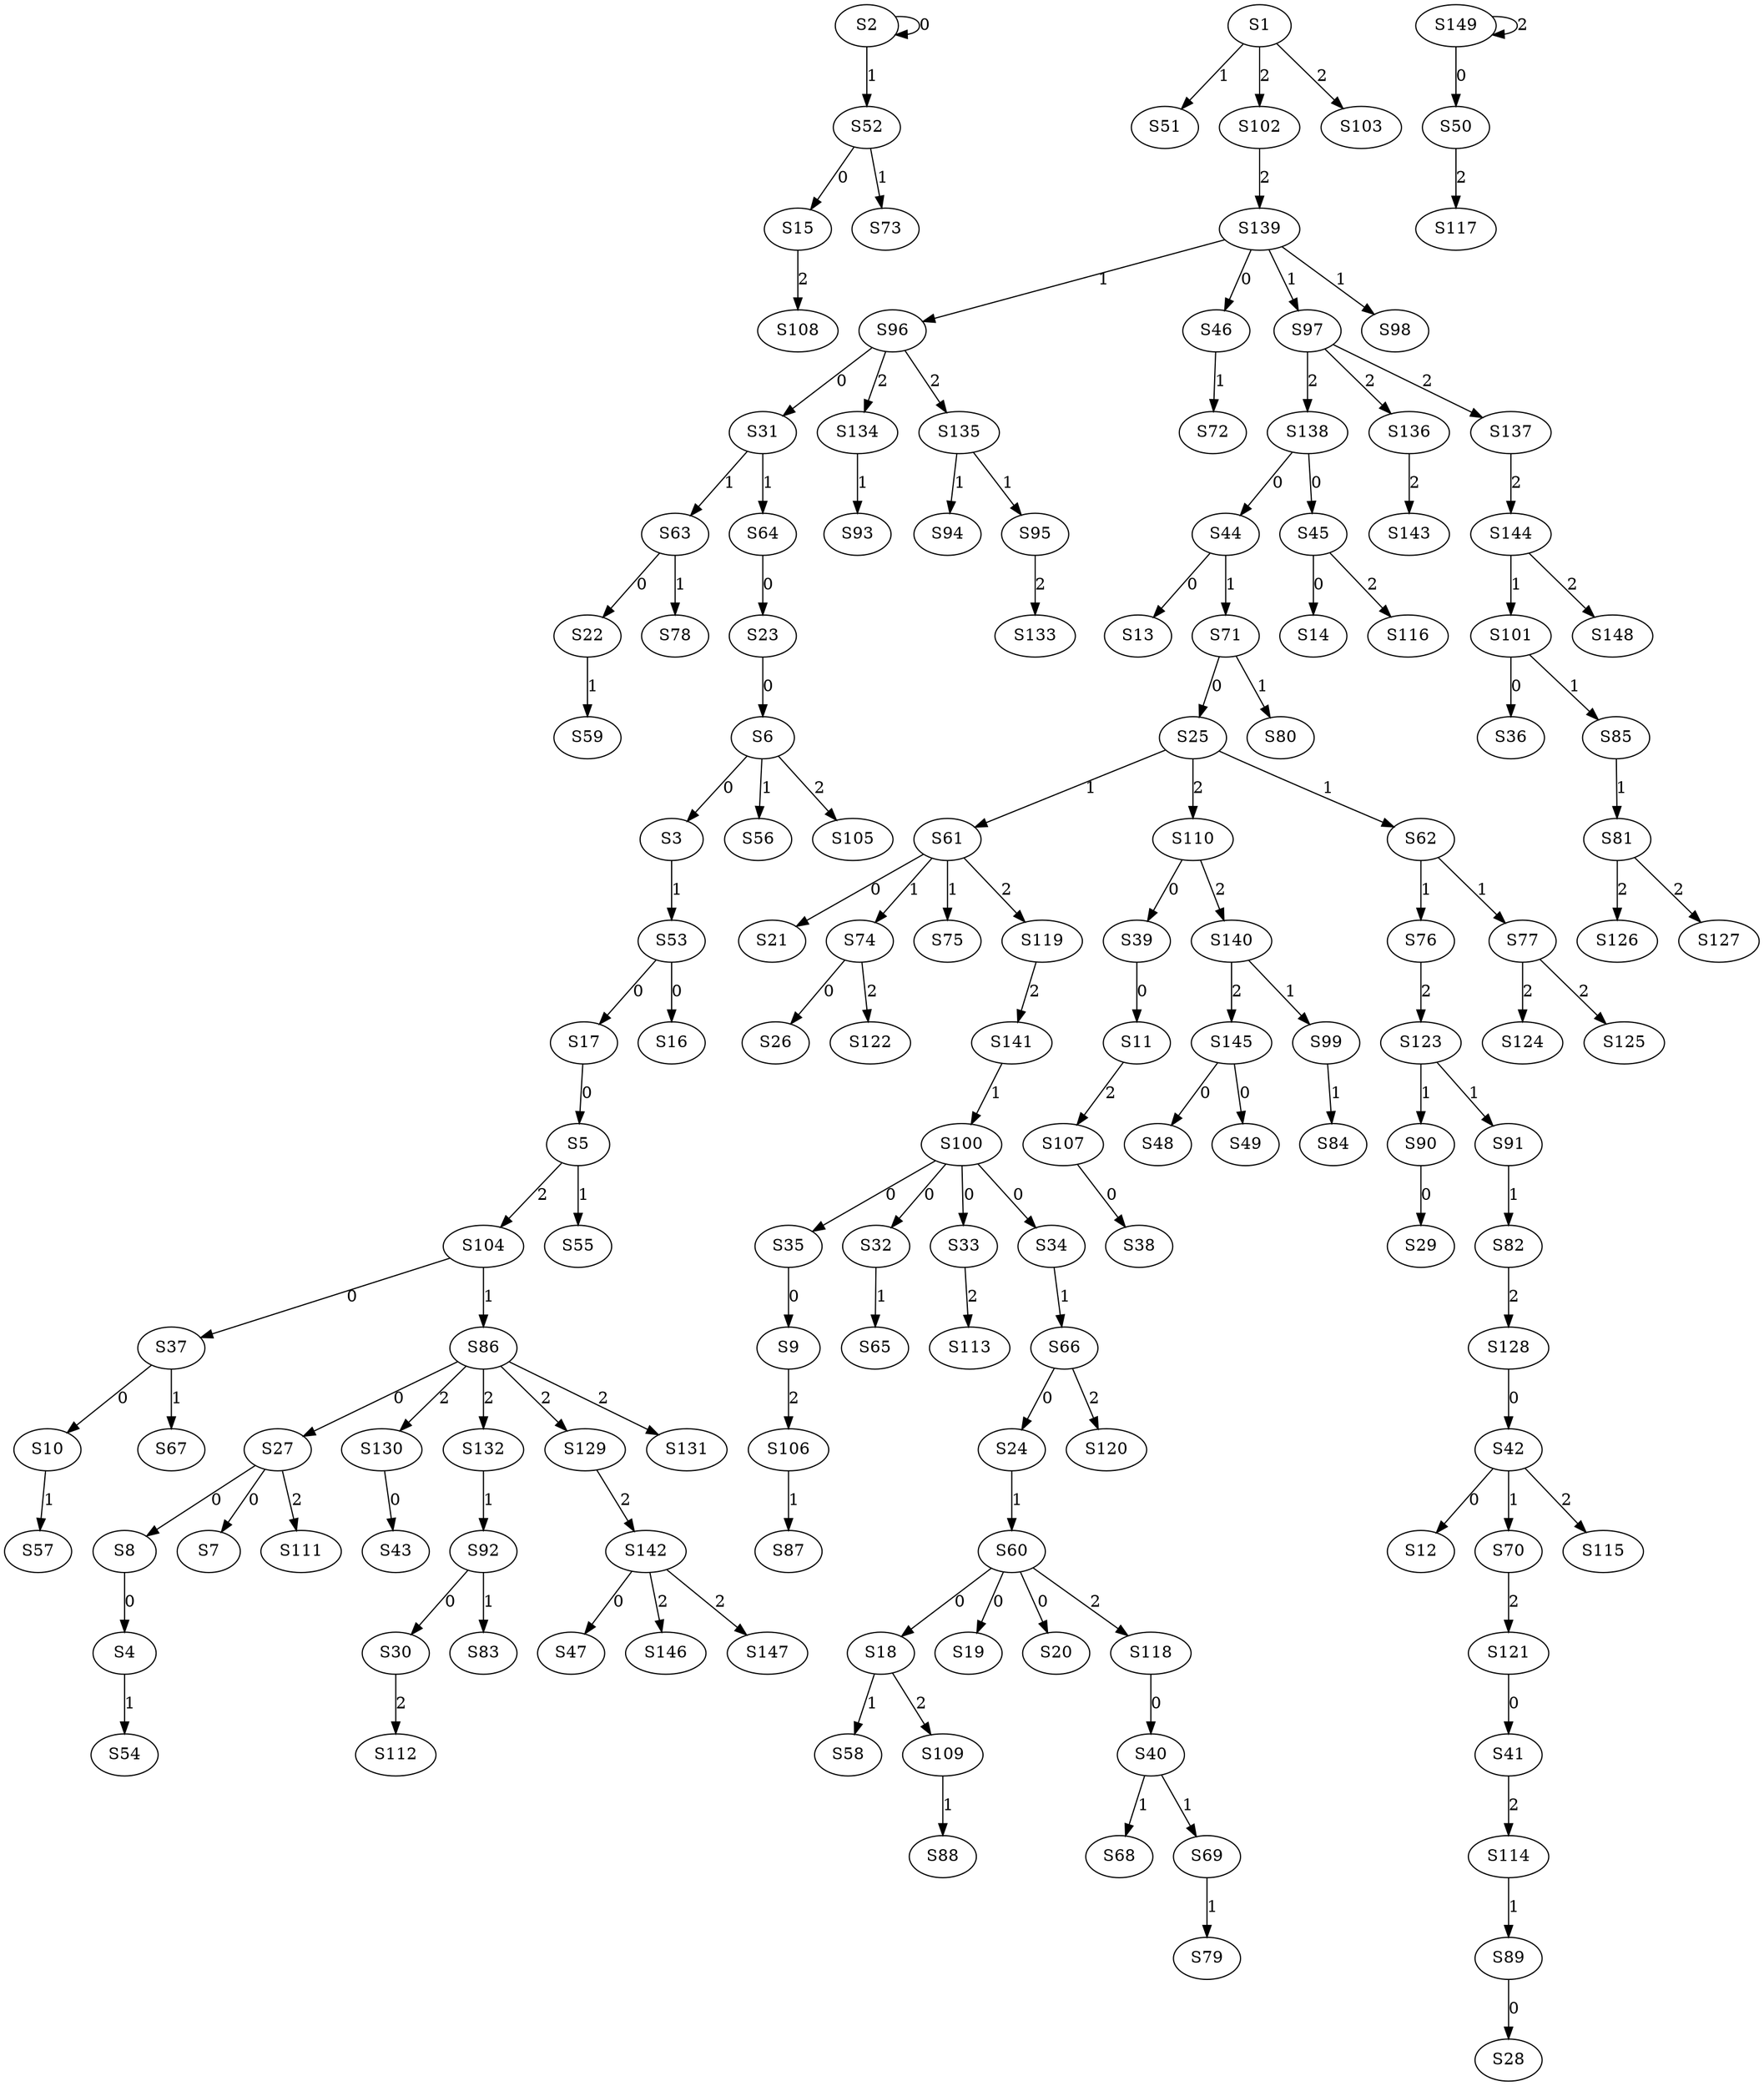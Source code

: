 strict digraph {
	S2 -> S2 [ label = 0 ];
	S6 -> S3 [ label = 0 ];
	S8 -> S4 [ label = 0 ];
	S17 -> S5 [ label = 0 ];
	S23 -> S6 [ label = 0 ];
	S27 -> S7 [ label = 0 ];
	S27 -> S8 [ label = 0 ];
	S35 -> S9 [ label = 0 ];
	S37 -> S10 [ label = 0 ];
	S39 -> S11 [ label = 0 ];
	S42 -> S12 [ label = 0 ];
	S44 -> S13 [ label = 0 ];
	S45 -> S14 [ label = 0 ];
	S52 -> S15 [ label = 0 ];
	S53 -> S16 [ label = 0 ];
	S53 -> S17 [ label = 0 ];
	S60 -> S18 [ label = 0 ];
	S60 -> S19 [ label = 0 ];
	S60 -> S20 [ label = 0 ];
	S61 -> S21 [ label = 0 ];
	S63 -> S22 [ label = 0 ];
	S64 -> S23 [ label = 0 ];
	S66 -> S24 [ label = 0 ];
	S71 -> S25 [ label = 0 ];
	S74 -> S26 [ label = 0 ];
	S86 -> S27 [ label = 0 ];
	S89 -> S28 [ label = 0 ];
	S90 -> S29 [ label = 0 ];
	S92 -> S30 [ label = 0 ];
	S96 -> S31 [ label = 0 ];
	S100 -> S32 [ label = 0 ];
	S100 -> S33 [ label = 0 ];
	S100 -> S34 [ label = 0 ];
	S100 -> S35 [ label = 0 ];
	S101 -> S36 [ label = 0 ];
	S104 -> S37 [ label = 0 ];
	S107 -> S38 [ label = 0 ];
	S110 -> S39 [ label = 0 ];
	S118 -> S40 [ label = 0 ];
	S121 -> S41 [ label = 0 ];
	S128 -> S42 [ label = 0 ];
	S130 -> S43 [ label = 0 ];
	S138 -> S44 [ label = 0 ];
	S138 -> S45 [ label = 0 ];
	S139 -> S46 [ label = 0 ];
	S142 -> S47 [ label = 0 ];
	S145 -> S48 [ label = 0 ];
	S145 -> S49 [ label = 0 ];
	S149 -> S50 [ label = 0 ];
	S1 -> S51 [ label = 1 ];
	S2 -> S52 [ label = 1 ];
	S3 -> S53 [ label = 1 ];
	S4 -> S54 [ label = 1 ];
	S5 -> S55 [ label = 1 ];
	S6 -> S56 [ label = 1 ];
	S10 -> S57 [ label = 1 ];
	S18 -> S58 [ label = 1 ];
	S22 -> S59 [ label = 1 ];
	S24 -> S60 [ label = 1 ];
	S25 -> S61 [ label = 1 ];
	S25 -> S62 [ label = 1 ];
	S31 -> S63 [ label = 1 ];
	S31 -> S64 [ label = 1 ];
	S32 -> S65 [ label = 1 ];
	S34 -> S66 [ label = 1 ];
	S37 -> S67 [ label = 1 ];
	S40 -> S68 [ label = 1 ];
	S40 -> S69 [ label = 1 ];
	S42 -> S70 [ label = 1 ];
	S44 -> S71 [ label = 1 ];
	S46 -> S72 [ label = 1 ];
	S52 -> S73 [ label = 1 ];
	S61 -> S74 [ label = 1 ];
	S61 -> S75 [ label = 1 ];
	S62 -> S76 [ label = 1 ];
	S62 -> S77 [ label = 1 ];
	S63 -> S78 [ label = 1 ];
	S69 -> S79 [ label = 1 ];
	S71 -> S80 [ label = 1 ];
	S85 -> S81 [ label = 1 ];
	S91 -> S82 [ label = 1 ];
	S92 -> S83 [ label = 1 ];
	S99 -> S84 [ label = 1 ];
	S101 -> S85 [ label = 1 ];
	S104 -> S86 [ label = 1 ];
	S106 -> S87 [ label = 1 ];
	S109 -> S88 [ label = 1 ];
	S114 -> S89 [ label = 1 ];
	S123 -> S90 [ label = 1 ];
	S123 -> S91 [ label = 1 ];
	S132 -> S92 [ label = 1 ];
	S134 -> S93 [ label = 1 ];
	S135 -> S94 [ label = 1 ];
	S135 -> S95 [ label = 1 ];
	S139 -> S96 [ label = 1 ];
	S139 -> S97 [ label = 1 ];
	S139 -> S98 [ label = 1 ];
	S140 -> S99 [ label = 1 ];
	S141 -> S100 [ label = 1 ];
	S144 -> S101 [ label = 1 ];
	S1 -> S102 [ label = 2 ];
	S1 -> S103 [ label = 2 ];
	S5 -> S104 [ label = 2 ];
	S6 -> S105 [ label = 2 ];
	S9 -> S106 [ label = 2 ];
	S11 -> S107 [ label = 2 ];
	S15 -> S108 [ label = 2 ];
	S18 -> S109 [ label = 2 ];
	S25 -> S110 [ label = 2 ];
	S27 -> S111 [ label = 2 ];
	S30 -> S112 [ label = 2 ];
	S33 -> S113 [ label = 2 ];
	S41 -> S114 [ label = 2 ];
	S42 -> S115 [ label = 2 ];
	S45 -> S116 [ label = 2 ];
	S50 -> S117 [ label = 2 ];
	S60 -> S118 [ label = 2 ];
	S61 -> S119 [ label = 2 ];
	S66 -> S120 [ label = 2 ];
	S70 -> S121 [ label = 2 ];
	S74 -> S122 [ label = 2 ];
	S76 -> S123 [ label = 2 ];
	S77 -> S124 [ label = 2 ];
	S77 -> S125 [ label = 2 ];
	S81 -> S126 [ label = 2 ];
	S81 -> S127 [ label = 2 ];
	S82 -> S128 [ label = 2 ];
	S86 -> S129 [ label = 2 ];
	S86 -> S130 [ label = 2 ];
	S86 -> S131 [ label = 2 ];
	S86 -> S132 [ label = 2 ];
	S95 -> S133 [ label = 2 ];
	S96 -> S134 [ label = 2 ];
	S96 -> S135 [ label = 2 ];
	S97 -> S136 [ label = 2 ];
	S97 -> S137 [ label = 2 ];
	S97 -> S138 [ label = 2 ];
	S102 -> S139 [ label = 2 ];
	S110 -> S140 [ label = 2 ];
	S119 -> S141 [ label = 2 ];
	S129 -> S142 [ label = 2 ];
	S136 -> S143 [ label = 2 ];
	S137 -> S144 [ label = 2 ];
	S140 -> S145 [ label = 2 ];
	S142 -> S146 [ label = 2 ];
	S142 -> S147 [ label = 2 ];
	S144 -> S148 [ label = 2 ];
	S149 -> S149 [ label = 2 ];
}